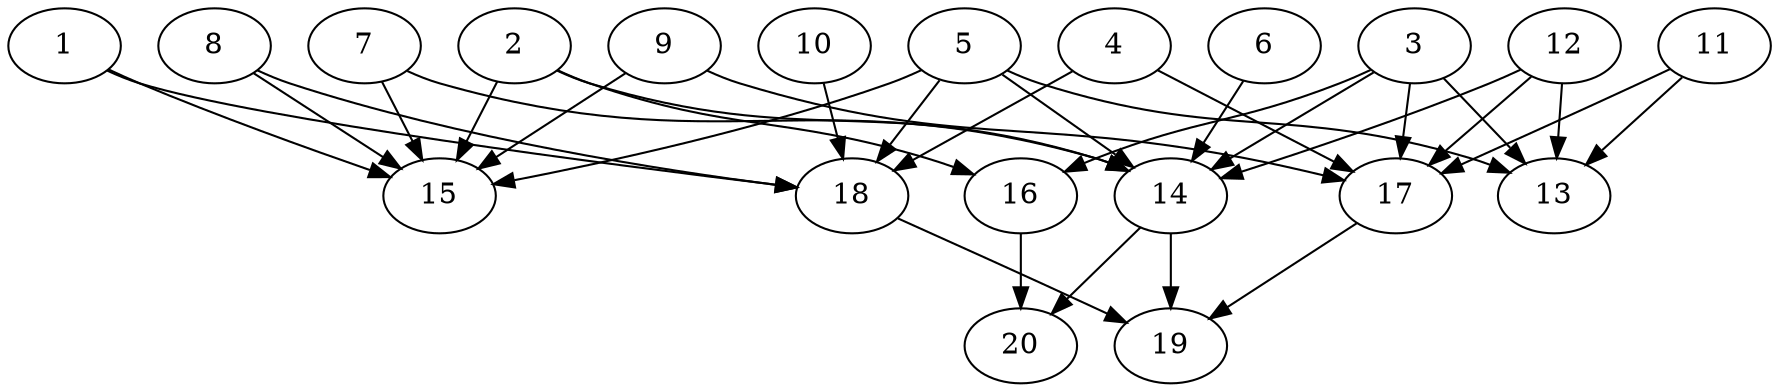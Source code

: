 // DAG automatically generated by daggen at Wed Jul 24 21:21:55 2019
// ./daggen --dot -n 20 --ccr 0.5 --fat 0.8 --regular 0.5 --density 0.6 --mindata 5242880 --maxdata 52428800 
digraph G {
  1 [size="21231616", alpha="0.05", expect_size="10615808"] 
  1 -> 15 [size ="10615808"]
  1 -> 18 [size ="10615808"]
  2 [size="70815744", alpha="0.01", expect_size="35407872"] 
  2 -> 14 [size ="35407872"]
  2 -> 15 [size ="35407872"]
  2 -> 16 [size ="35407872"]
  3 [size="32055296", alpha="0.06", expect_size="16027648"] 
  3 -> 13 [size ="16027648"]
  3 -> 14 [size ="16027648"]
  3 -> 16 [size ="16027648"]
  3 -> 17 [size ="16027648"]
  4 [size="18505728", alpha="0.08", expect_size="9252864"] 
  4 -> 17 [size ="9252864"]
  4 -> 18 [size ="9252864"]
  5 [size="99545088", alpha="0.08", expect_size="49772544"] 
  5 -> 13 [size ="49772544"]
  5 -> 14 [size ="49772544"]
  5 -> 15 [size ="49772544"]
  5 -> 18 [size ="49772544"]
  6 [size="69945344", alpha="0.02", expect_size="34972672"] 
  6 -> 14 [size ="34972672"]
  7 [size="78524416", alpha="0.11", expect_size="39262208"] 
  7 -> 14 [size ="39262208"]
  7 -> 15 [size ="39262208"]
  8 [size="56758272", alpha="0.16", expect_size="28379136"] 
  8 -> 15 [size ="28379136"]
  8 -> 18 [size ="28379136"]
  9 [size="48285696", alpha="0.11", expect_size="24142848"] 
  9 -> 15 [size ="24142848"]
  9 -> 17 [size ="24142848"]
  10 [size="74334208", alpha="0.13", expect_size="37167104"] 
  10 -> 18 [size ="37167104"]
  11 [size="75147264", alpha="0.11", expect_size="37573632"] 
  11 -> 13 [size ="37573632"]
  11 -> 17 [size ="37573632"]
  12 [size="98920448", alpha="0.12", expect_size="49460224"] 
  12 -> 13 [size ="49460224"]
  12 -> 14 [size ="49460224"]
  12 -> 17 [size ="49460224"]
  13 [size="102227968", alpha="0.01", expect_size="51113984"] 
  14 [size="36880384", alpha="0.14", expect_size="18440192"] 
  14 -> 19 [size ="18440192"]
  14 -> 20 [size ="18440192"]
  15 [size="74430464", alpha="0.17", expect_size="37215232"] 
  16 [size="15558656", alpha="0.01", expect_size="7779328"] 
  16 -> 20 [size ="7779328"]
  17 [size="25399296", alpha="0.10", expect_size="12699648"] 
  17 -> 19 [size ="12699648"]
  18 [size="76531712", alpha="0.06", expect_size="38265856"] 
  18 -> 19 [size ="38265856"]
  19 [size="58525696", alpha="0.09", expect_size="29262848"] 
  20 [size="15702016", alpha="0.07", expect_size="7851008"] 
}
